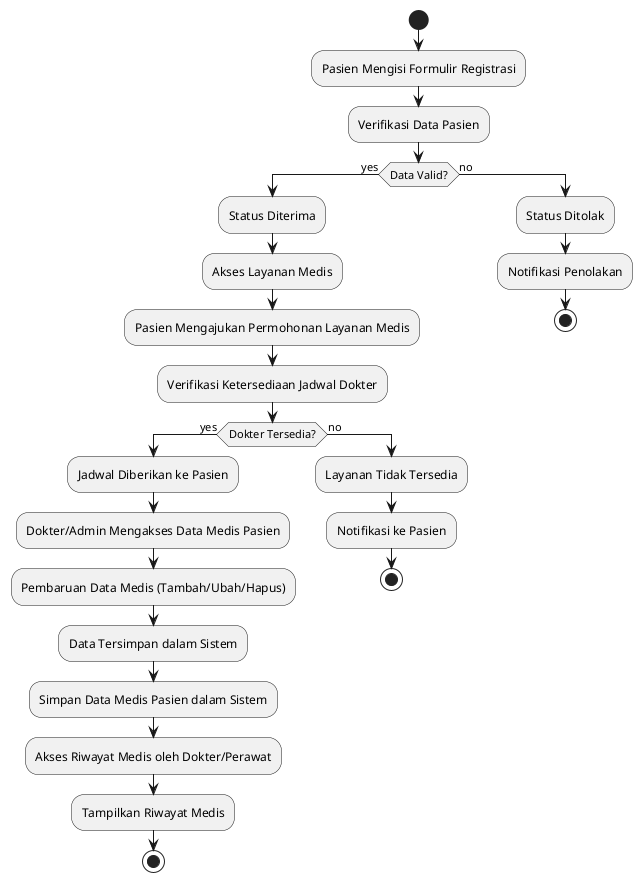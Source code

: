 @startuml
!define RECTANGLE class

start
:Pasien Mengisi Formulir Registrasi;
:Verifikasi Data Pasien;
if (Data Valid?) then (yes)
  :Status Diterima;
  :Akses Layanan Medis;
  :Pasien Mengajukan Permohonan Layanan Medis;
  :Verifikasi Ketersediaan Jadwal Dokter;
  if (Dokter Tersedia?) then (yes)
    :Jadwal Diberikan ke Pasien;
    :Dokter/Admin Mengakses Data Medis Pasien;
    :Pembaruan Data Medis (Tambah/Ubah/Hapus);
    :Data Tersimpan dalam Sistem;
    :Simpan Data Medis Pasien dalam Sistem;
    :Akses Riwayat Medis oleh Dokter/Perawat;
    :Tampilkan Riwayat Medis;
    stop
  else (no)
    :Layanan Tidak Tersedia;
    :Notifikasi ke Pasien;
    stop
  endif
else (no)
  :Status Ditolak;
  :Notifikasi Penolakan;
  stop
endif
@enduml
